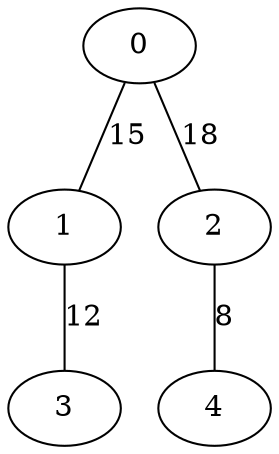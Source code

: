 # 5 4

graph G {
    0 -- 1 [label=15];
    0 -- 2 [label=18];
    1 -- 3 [label=12];
    2 -- 4 [label=8];
}
